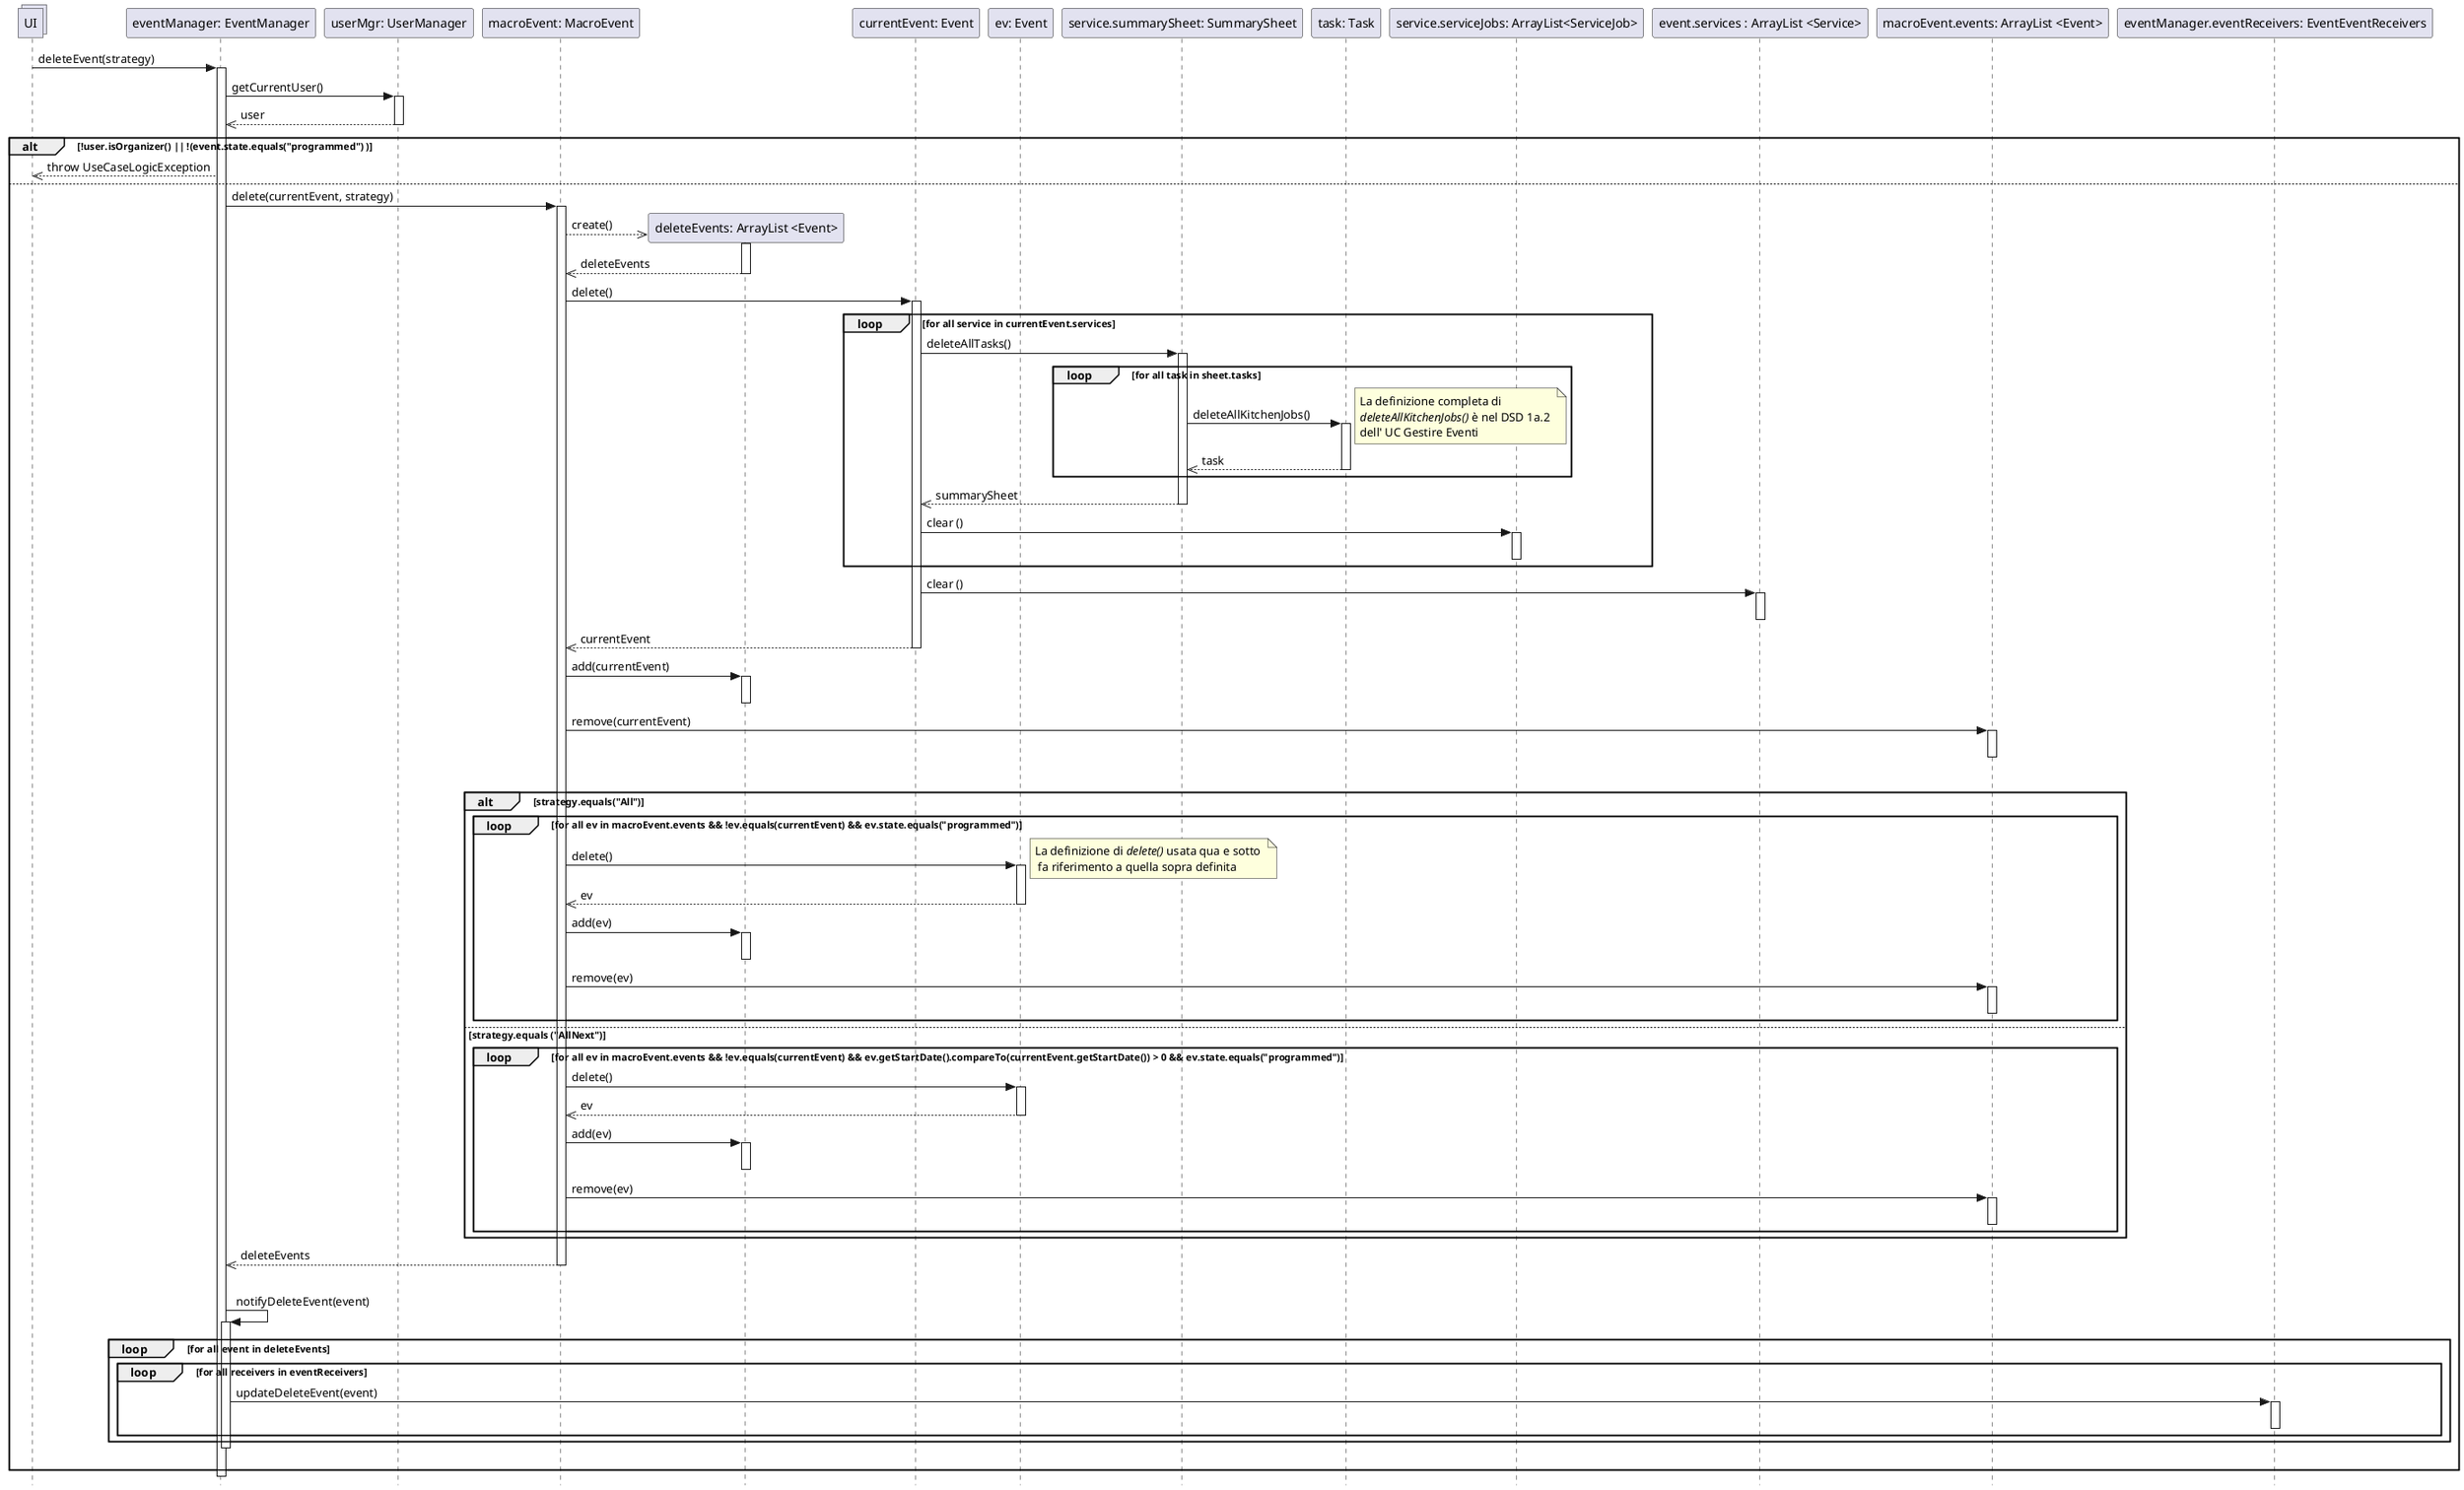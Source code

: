 @startuml
skinparam Style strictuml

collections UI
participant "eventManager: EventManager" as em
participant "userMgr: UserManager" as um
participant "macroEvent: MacroEvent" as macroEvent
participant "deleteEvents: ArrayList <Event>" as evdel
participant "currentEvent: Event" as ev
participant "ev: Event" as evstrg
participant "service.summarySheet: SummarySheet" as ss
participant "task: Task" as task
participant "service.serviceJobs: ArrayList<ServiceJob>" as sj
participant "event.services : ArrayList <Service>" as evse
participant "macroEvent.events: ArrayList <Event>" as events

participant "eventManager.eventReceivers: EventEventReceivers" as eer


UI -> em: deleteEvent(strategy)
activate em
    em -> um: getCurrentUser()
    activate um
        em <<-- um: user
    deactivate um

    alt !user.isOrganizer() || !(event.state.equals("programmed") )
        UI <<-- em: throw UseCaseLogicException
    else

        em -> macroEvent: delete(currentEvent, strategy)
        activate macroEvent
            macroEvent -->> evdel**: create()
            activate evdel
                macroEvent <<-- evdel: deleteEvents
            deactivate evdel

            macroEvent -> ev: delete()

            activate ev
                loop for all service in currentEvent.services
                    ev -> ss: deleteAllTasks()
                    activate ss
                        loop for all task in sheet.tasks
                            ss -> task: deleteAllKitchenJobs()
                                activate task
                                    note right: La definizione completa di\n//deleteAllKitchenJobs()// è nel DSD 1a.2 \ndell' UC Gestire Eventi
                                    ss <<-- task: task
                                deactivate task
                        end
                        ev <<-- ss: summarySheet
                    deactivate ss
                    ev -> sj: clear ()
                    activate sj
                    deactivate sj
                end

                ev-> evse : clear ()
                activate evse
                deactivate evse
                macroEvent <<-- ev: currentEvent
            deactivate ev

            macroEvent -> evdel: add(currentEvent)
            activate evdel
            deactivate evdel
            macroEvent -> events: remove(currentEvent)
            activate events
            deactivate events
            |||

            alt strategy.equals("All")
                loop for all ev in macroEvent.events && !ev.equals(currentEvent) && ev.state.equals("programmed")
                    macroEvent -> evstrg: delete()
                    note right: La definizione di //delete()// usata qua e sotto \n fa riferimento a quella sopra definita
                    activate evstrg
                        macroEvent <<-- evstrg: ev
                    deactivate evstrg
                    macroEvent -> evdel: add(ev)
                    activate evdel
                    deactivate evdel
                    macroEvent -> events: remove(ev)
                    activate events
                    deactivate events
                end
            else strategy.equals ("AllNext")
                loop for all ev in macroEvent.events && !ev.equals(currentEvent) && ev.getStartDate().compareTo(currentEvent.getStartDate()) > 0 && ev.state.equals("programmed")
                    macroEvent -> evstrg: delete()
                    activate evstrg
                        macroEvent <<-- evstrg: ev
                    deactivate evstrg
                    macroEvent -> evdel: add(ev)
                    activate evdel
                    deactivate evdel
                    macroEvent -> events: remove(ev)
                    activate events
                    deactivate events
                 end
            end
            em <<-- macroEvent: deleteEvents
        deactivate macroEvent
        |||

        em -> em: notifyDeleteEvent(event)
        activate em
            loop for all event in deleteEvents
                loop for all receivers in eventReceivers
                    em -> eer: updateDeleteEvent(event)
                    activate eer
                    deactivate eer
                end
            end
        deactivate em
        |||
    end
deactivate em
@enduml